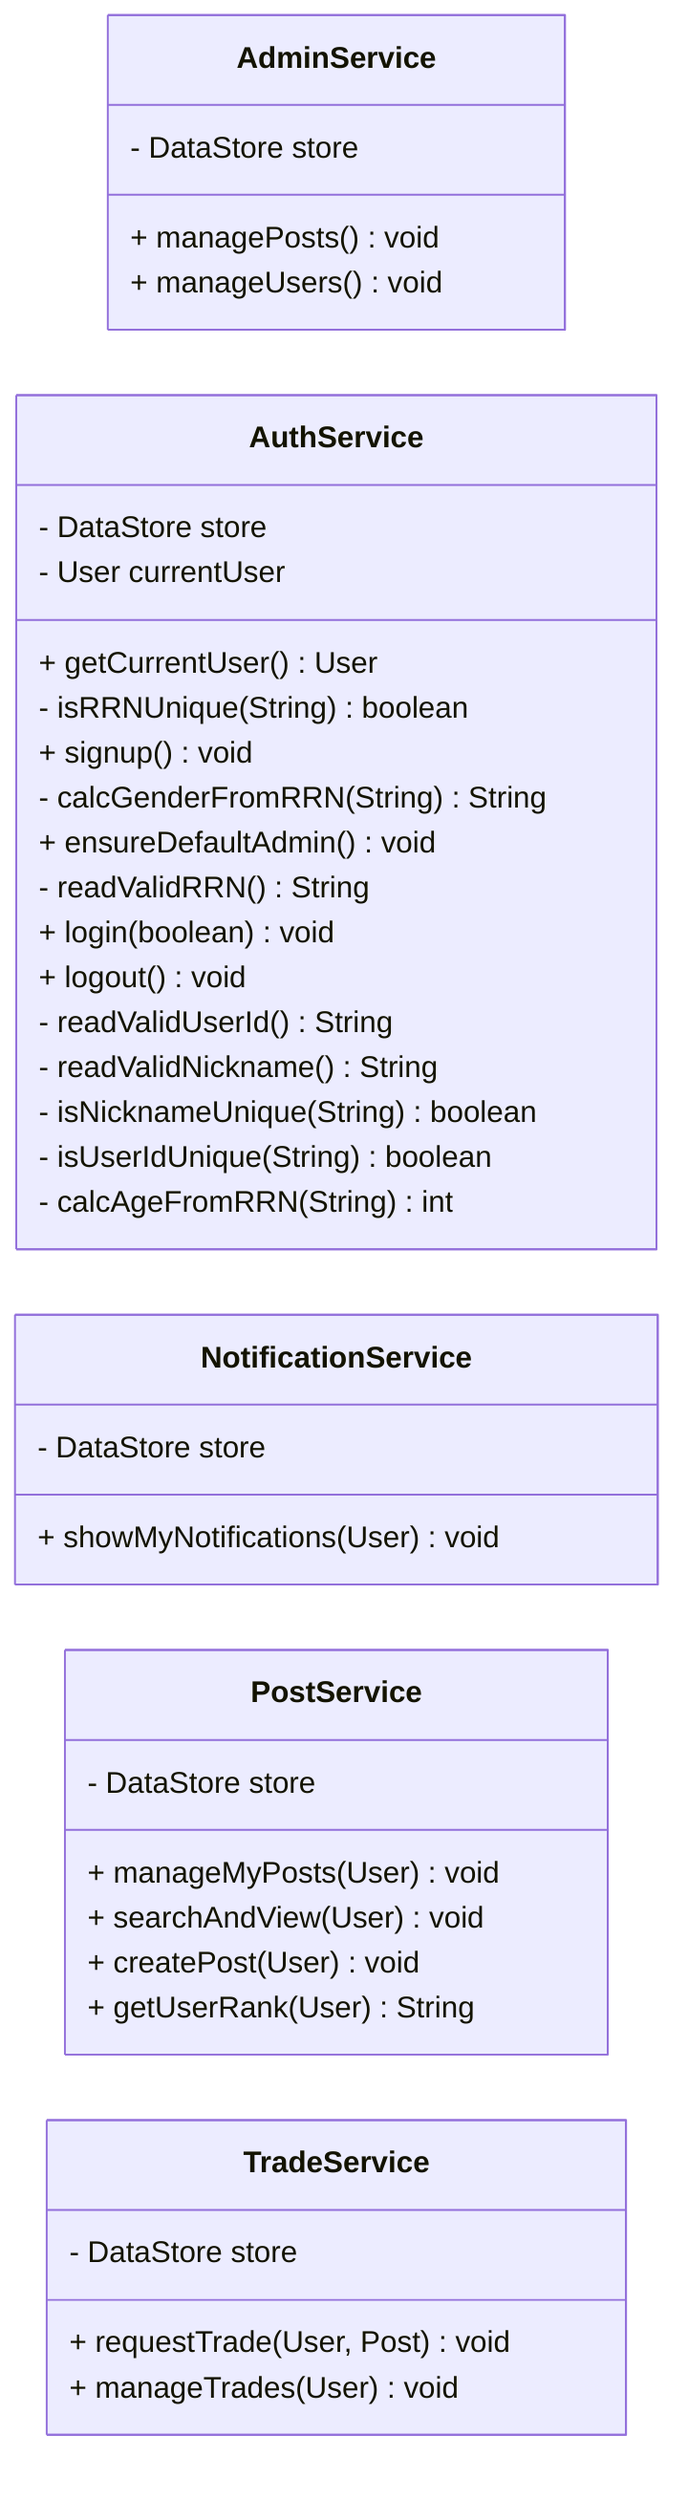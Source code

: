 ---
config:
  layout: elk
---
classDiagram
    direction LR

%% ========== Services ==========
    class AdminService {
        + managePosts() void
        + manageUsers() void
        - DataStore store
    }
    class AuthService {
        + getCurrentUser() User
        - isRRNUnique(String) boolean
        + signup() void
        - calcGenderFromRRN(String) String
        + ensureDefaultAdmin() void
        - readValidRRN() String
        + login(boolean) void
        + logout() void
        - readValidUserId() String
        - readValidNickname() String
        - isNicknameUnique(String) boolean
        - isUserIdUnique(String) boolean
        - calcAgeFromRRN(String) int
        - DataStore store
        - User currentUser
    }
    class NotificationService {
        + showMyNotifications(User) void
        - DataStore store
    }
    class PostService {
        + manageMyPosts(User) void
        + searchAndView(User) void
        + createPost(User) void
        + getUserRank(User) String
        - DataStore store
    }
    class TradeService {
        + requestTrade(User, Post) void
        + manageTrades(User) void
        - DataStore store
    }